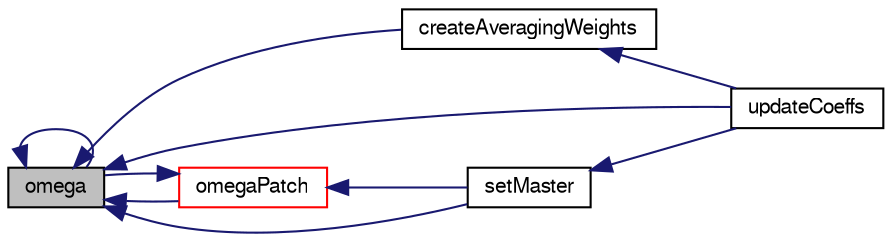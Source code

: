 digraph "omega"
{
  bgcolor="transparent";
  edge [fontname="FreeSans",fontsize="10",labelfontname="FreeSans",labelfontsize="10"];
  node [fontname="FreeSans",fontsize="10",shape=record];
  rankdir="LR";
  Node1 [label="omega",height=0.2,width=0.4,color="black", fillcolor="grey75", style="filled" fontcolor="black"];
  Node1 -> Node2 [dir="back",color="midnightblue",fontsize="10",style="solid",fontname="FreeSans"];
  Node2 [label="createAveragingWeights",height=0.2,width=0.4,color="black",URL="$a01658.html#a7e3f26a2eb2d1d475fca3c80c5fa26f0",tooltip="Create the averaging weights for cells which are bounded by. "];
  Node2 -> Node3 [dir="back",color="midnightblue",fontsize="10",style="solid",fontname="FreeSans"];
  Node3 [label="updateCoeffs",height=0.2,width=0.4,color="black",URL="$a01658.html#a7e24eafac629d3733181cd942d4c902f",tooltip="Update the coefficients associated with the patch field. "];
  Node1 -> Node1 [dir="back",color="midnightblue",fontsize="10",style="solid",fontname="FreeSans"];
  Node1 -> Node4 [dir="back",color="midnightblue",fontsize="10",style="solid",fontname="FreeSans"];
  Node4 [label="omegaPatch",height=0.2,width=0.4,color="red",URL="$a01658.html#adc76179cbe786f9a2eb4941ec39baf9f",tooltip="Helper function to return non-const access to an omega patch. "];
  Node4 -> Node1 [dir="back",color="midnightblue",fontsize="10",style="solid",fontname="FreeSans"];
  Node4 -> Node5 [dir="back",color="midnightblue",fontsize="10",style="solid",fontname="FreeSans"];
  Node5 [label="setMaster",height=0.2,width=0.4,color="black",URL="$a01658.html#af62f4355fcee4da87dbdf3b365d3d73a",tooltip="Set the master patch - master is responsible for updating all. "];
  Node5 -> Node3 [dir="back",color="midnightblue",fontsize="10",style="solid",fontname="FreeSans"];
  Node1 -> Node5 [dir="back",color="midnightblue",fontsize="10",style="solid",fontname="FreeSans"];
  Node1 -> Node3 [dir="back",color="midnightblue",fontsize="10",style="solid",fontname="FreeSans"];
}
